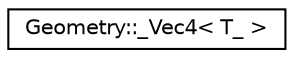 digraph "Graphical Class Hierarchy"
{
  edge [fontname="Helvetica",fontsize="10",labelfontname="Helvetica",labelfontsize="10"];
  node [fontname="Helvetica",fontsize="10",shape=record];
  rankdir="LR";
  Node1 [label="Geometry::_Vec4\< T_ \>",height=0.2,width=0.4,color="black", fillcolor="white", style="filled",URL="$classGeometry_1_1__Vec4.html"];
}
